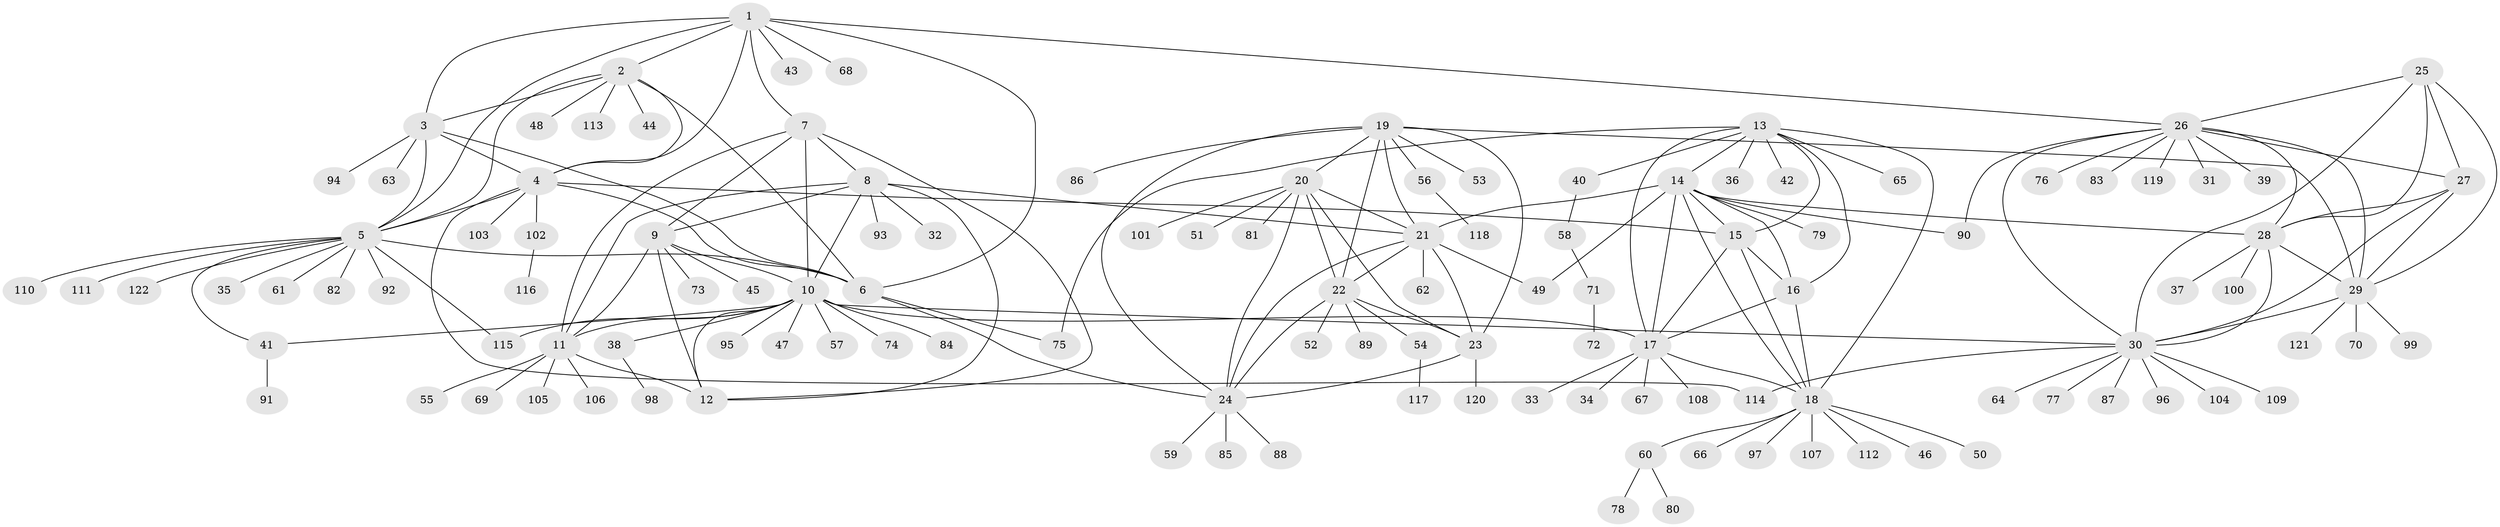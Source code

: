 // coarse degree distribution, {2: 0.05555555555555555, 5: 0.027777777777777776, 1: 0.75, 8: 0.1111111111111111, 9: 0.05555555555555555}
// Generated by graph-tools (version 1.1) at 2025/58/03/04/25 21:58:33]
// undirected, 122 vertices, 183 edges
graph export_dot {
graph [start="1"]
  node [color=gray90,style=filled];
  1;
  2;
  3;
  4;
  5;
  6;
  7;
  8;
  9;
  10;
  11;
  12;
  13;
  14;
  15;
  16;
  17;
  18;
  19;
  20;
  21;
  22;
  23;
  24;
  25;
  26;
  27;
  28;
  29;
  30;
  31;
  32;
  33;
  34;
  35;
  36;
  37;
  38;
  39;
  40;
  41;
  42;
  43;
  44;
  45;
  46;
  47;
  48;
  49;
  50;
  51;
  52;
  53;
  54;
  55;
  56;
  57;
  58;
  59;
  60;
  61;
  62;
  63;
  64;
  65;
  66;
  67;
  68;
  69;
  70;
  71;
  72;
  73;
  74;
  75;
  76;
  77;
  78;
  79;
  80;
  81;
  82;
  83;
  84;
  85;
  86;
  87;
  88;
  89;
  90;
  91;
  92;
  93;
  94;
  95;
  96;
  97;
  98;
  99;
  100;
  101;
  102;
  103;
  104;
  105;
  106;
  107;
  108;
  109;
  110;
  111;
  112;
  113;
  114;
  115;
  116;
  117;
  118;
  119;
  120;
  121;
  122;
  1 -- 2;
  1 -- 3;
  1 -- 4;
  1 -- 5;
  1 -- 6;
  1 -- 7;
  1 -- 26;
  1 -- 43;
  1 -- 68;
  2 -- 3;
  2 -- 4;
  2 -- 5;
  2 -- 6;
  2 -- 44;
  2 -- 48;
  2 -- 113;
  3 -- 4;
  3 -- 5;
  3 -- 6;
  3 -- 63;
  3 -- 94;
  4 -- 5;
  4 -- 6;
  4 -- 15;
  4 -- 102;
  4 -- 103;
  4 -- 114;
  5 -- 6;
  5 -- 35;
  5 -- 41;
  5 -- 61;
  5 -- 82;
  5 -- 92;
  5 -- 110;
  5 -- 111;
  5 -- 115;
  5 -- 122;
  6 -- 24;
  6 -- 75;
  7 -- 8;
  7 -- 9;
  7 -- 10;
  7 -- 11;
  7 -- 12;
  8 -- 9;
  8 -- 10;
  8 -- 11;
  8 -- 12;
  8 -- 21;
  8 -- 32;
  8 -- 93;
  9 -- 10;
  9 -- 11;
  9 -- 12;
  9 -- 45;
  9 -- 73;
  10 -- 11;
  10 -- 12;
  10 -- 17;
  10 -- 30;
  10 -- 38;
  10 -- 41;
  10 -- 47;
  10 -- 57;
  10 -- 74;
  10 -- 84;
  10 -- 95;
  10 -- 115;
  11 -- 12;
  11 -- 55;
  11 -- 69;
  11 -- 105;
  11 -- 106;
  13 -- 14;
  13 -- 15;
  13 -- 16;
  13 -- 17;
  13 -- 18;
  13 -- 36;
  13 -- 40;
  13 -- 42;
  13 -- 65;
  13 -- 75;
  14 -- 15;
  14 -- 16;
  14 -- 17;
  14 -- 18;
  14 -- 21;
  14 -- 28;
  14 -- 49;
  14 -- 79;
  14 -- 90;
  15 -- 16;
  15 -- 17;
  15 -- 18;
  16 -- 17;
  16 -- 18;
  17 -- 18;
  17 -- 33;
  17 -- 34;
  17 -- 67;
  17 -- 108;
  18 -- 46;
  18 -- 50;
  18 -- 60;
  18 -- 66;
  18 -- 97;
  18 -- 107;
  18 -- 112;
  19 -- 20;
  19 -- 21;
  19 -- 22;
  19 -- 23;
  19 -- 24;
  19 -- 29;
  19 -- 53;
  19 -- 56;
  19 -- 86;
  20 -- 21;
  20 -- 22;
  20 -- 23;
  20 -- 24;
  20 -- 51;
  20 -- 81;
  20 -- 101;
  21 -- 22;
  21 -- 23;
  21 -- 24;
  21 -- 49;
  21 -- 62;
  22 -- 23;
  22 -- 24;
  22 -- 52;
  22 -- 54;
  22 -- 89;
  23 -- 24;
  23 -- 120;
  24 -- 59;
  24 -- 85;
  24 -- 88;
  25 -- 26;
  25 -- 27;
  25 -- 28;
  25 -- 29;
  25 -- 30;
  26 -- 27;
  26 -- 28;
  26 -- 29;
  26 -- 30;
  26 -- 31;
  26 -- 39;
  26 -- 76;
  26 -- 83;
  26 -- 90;
  26 -- 119;
  27 -- 28;
  27 -- 29;
  27 -- 30;
  28 -- 29;
  28 -- 30;
  28 -- 37;
  28 -- 100;
  29 -- 30;
  29 -- 70;
  29 -- 99;
  29 -- 121;
  30 -- 64;
  30 -- 77;
  30 -- 87;
  30 -- 96;
  30 -- 104;
  30 -- 109;
  30 -- 114;
  38 -- 98;
  40 -- 58;
  41 -- 91;
  54 -- 117;
  56 -- 118;
  58 -- 71;
  60 -- 78;
  60 -- 80;
  71 -- 72;
  102 -- 116;
}
